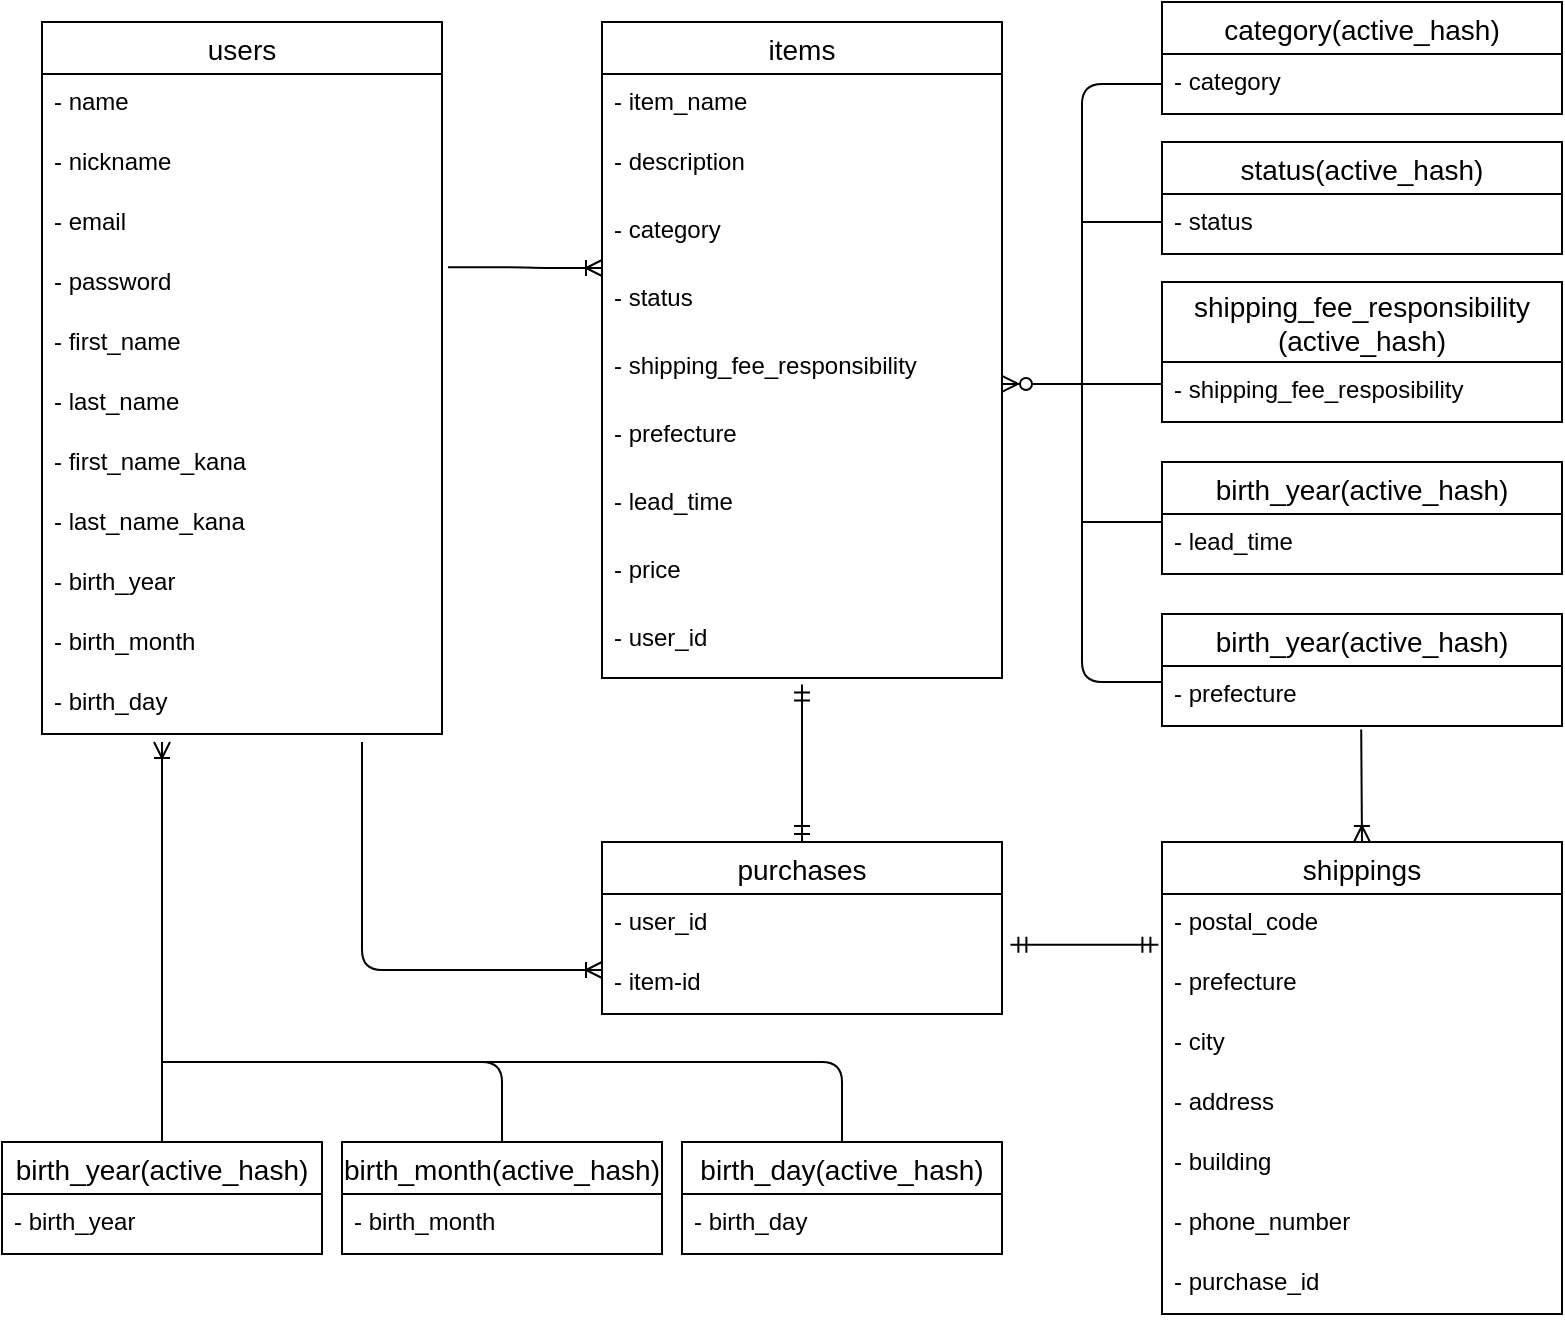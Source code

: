 <mxfile>
    <diagram id="Im9b4LFuKL-Pz-r_8Y-G" name="ページ1">
        <mxGraphModel dx="804" dy="606" grid="1" gridSize="10" guides="1" tooltips="1" connect="1" arrows="1" fold="1" page="1" pageScale="1" pageWidth="827" pageHeight="1169" math="0" shadow="0">
            <root>
                <mxCell id="0"/>
                <mxCell id="1" parent="0"/>
                <mxCell id="MuCKCHFQJOsCQNgdCony-1" value="users" style="swimlane;fontStyle=0;childLayout=stackLayout;horizontal=1;startSize=26;horizontalStack=0;resizeParent=1;resizeParentMax=0;resizeLast=0;collapsible=1;marginBottom=0;align=center;fontSize=14;" vertex="1" parent="1">
                    <mxGeometry x="40" y="80" width="200" height="356" as="geometry"/>
                </mxCell>
                <mxCell id="MuCKCHFQJOsCQNgdCony-2" value="- name" style="text;strokeColor=none;fillColor=none;spacingLeft=4;spacingRight=4;overflow=hidden;rotatable=0;points=[[0,0.5],[1,0.5]];portConstraint=eastwest;fontSize=12;" vertex="1" parent="MuCKCHFQJOsCQNgdCony-1">
                    <mxGeometry y="26" width="200" height="30" as="geometry"/>
                </mxCell>
                <mxCell id="MuCKCHFQJOsCQNgdCony-49" value="- nickname" style="text;strokeColor=none;fillColor=none;spacingLeft=4;spacingRight=4;overflow=hidden;rotatable=0;points=[[0,0.5],[1,0.5]];portConstraint=eastwest;fontSize=12;" vertex="1" parent="MuCKCHFQJOsCQNgdCony-1">
                    <mxGeometry y="56" width="200" height="30" as="geometry"/>
                </mxCell>
                <mxCell id="MuCKCHFQJOsCQNgdCony-50" value="- email" style="text;strokeColor=none;fillColor=none;spacingLeft=4;spacingRight=4;overflow=hidden;rotatable=0;points=[[0,0.5],[1,0.5]];portConstraint=eastwest;fontSize=12;" vertex="1" parent="MuCKCHFQJOsCQNgdCony-1">
                    <mxGeometry y="86" width="200" height="30" as="geometry"/>
                </mxCell>
                <mxCell id="MuCKCHFQJOsCQNgdCony-51" value="- password" style="text;strokeColor=none;fillColor=none;spacingLeft=4;spacingRight=4;overflow=hidden;rotatable=0;points=[[0,0.5],[1,0.5]];portConstraint=eastwest;fontSize=12;" vertex="1" parent="MuCKCHFQJOsCQNgdCony-1">
                    <mxGeometry y="116" width="200" height="30" as="geometry"/>
                </mxCell>
                <mxCell id="MuCKCHFQJOsCQNgdCony-55" value="- first_name" style="text;strokeColor=none;fillColor=none;spacingLeft=4;spacingRight=4;overflow=hidden;rotatable=0;points=[[0,0.5],[1,0.5]];portConstraint=eastwest;fontSize=12;" vertex="1" parent="MuCKCHFQJOsCQNgdCony-1">
                    <mxGeometry y="146" width="200" height="30" as="geometry"/>
                </mxCell>
                <mxCell id="MuCKCHFQJOsCQNgdCony-56" value="- last_name" style="text;strokeColor=none;fillColor=none;spacingLeft=4;spacingRight=4;overflow=hidden;rotatable=0;points=[[0,0.5],[1,0.5]];portConstraint=eastwest;fontSize=12;" vertex="1" parent="MuCKCHFQJOsCQNgdCony-1">
                    <mxGeometry y="176" width="200" height="30" as="geometry"/>
                </mxCell>
                <mxCell id="MuCKCHFQJOsCQNgdCony-57" value="- first_name_kana" style="text;strokeColor=none;fillColor=none;spacingLeft=4;spacingRight=4;overflow=hidden;rotatable=0;points=[[0,0.5],[1,0.5]];portConstraint=eastwest;fontSize=12;" vertex="1" parent="MuCKCHFQJOsCQNgdCony-1">
                    <mxGeometry y="206" width="200" height="30" as="geometry"/>
                </mxCell>
                <mxCell id="MuCKCHFQJOsCQNgdCony-58" value="- last_name_kana" style="text;strokeColor=none;fillColor=none;spacingLeft=4;spacingRight=4;overflow=hidden;rotatable=0;points=[[0,0.5],[1,0.5]];portConstraint=eastwest;fontSize=12;" vertex="1" parent="MuCKCHFQJOsCQNgdCony-1">
                    <mxGeometry y="236" width="200" height="30" as="geometry"/>
                </mxCell>
                <mxCell id="MuCKCHFQJOsCQNgdCony-59" value="- birth_year&#10;" style="text;strokeColor=none;fillColor=none;spacingLeft=4;spacingRight=4;overflow=hidden;rotatable=0;points=[[0,0.5],[1,0.5]];portConstraint=eastwest;fontSize=12;" vertex="1" parent="MuCKCHFQJOsCQNgdCony-1">
                    <mxGeometry y="266" width="200" height="30" as="geometry"/>
                </mxCell>
                <mxCell id="MuCKCHFQJOsCQNgdCony-96" value="- birth_month&#10;&#10;" style="text;strokeColor=none;fillColor=none;spacingLeft=4;spacingRight=4;overflow=hidden;rotatable=0;points=[[0,0.5],[1,0.5]];portConstraint=eastwest;fontSize=12;" vertex="1" parent="MuCKCHFQJOsCQNgdCony-1">
                    <mxGeometry y="296" width="200" height="30" as="geometry"/>
                </mxCell>
                <mxCell id="MuCKCHFQJOsCQNgdCony-97" value="- birth_day&#10;" style="text;strokeColor=none;fillColor=none;spacingLeft=4;spacingRight=4;overflow=hidden;rotatable=0;points=[[0,0.5],[1,0.5]];portConstraint=eastwest;fontSize=12;" vertex="1" parent="MuCKCHFQJOsCQNgdCony-1">
                    <mxGeometry y="326" width="200" height="30" as="geometry"/>
                </mxCell>
                <mxCell id="MuCKCHFQJOsCQNgdCony-5" value="items" style="swimlane;fontStyle=0;childLayout=stackLayout;horizontal=1;startSize=26;horizontalStack=0;resizeParent=1;resizeParentMax=0;resizeLast=0;collapsible=1;marginBottom=0;align=center;fontSize=14;" vertex="1" parent="1">
                    <mxGeometry x="320" y="80" width="200" height="328" as="geometry">
                        <mxRectangle x="480" y="120" width="70" height="30" as="alternateBounds"/>
                    </mxGeometry>
                </mxCell>
                <mxCell id="MuCKCHFQJOsCQNgdCony-6" value="- item_name" style="text;strokeColor=none;fillColor=none;spacingLeft=4;spacingRight=4;overflow=hidden;rotatable=0;points=[[0,0.5],[1,0.5]];portConstraint=eastwest;fontSize=12;" vertex="1" parent="MuCKCHFQJOsCQNgdCony-5">
                    <mxGeometry y="26" width="200" height="30" as="geometry"/>
                </mxCell>
                <mxCell id="MuCKCHFQJOsCQNgdCony-7" value="- description" style="text;strokeColor=none;fillColor=none;spacingLeft=4;spacingRight=4;overflow=hidden;rotatable=0;points=[[0,0.5],[1,0.5]];portConstraint=eastwest;fontSize=12;" vertex="1" parent="MuCKCHFQJOsCQNgdCony-5">
                    <mxGeometry y="56" width="200" height="34" as="geometry"/>
                </mxCell>
                <mxCell id="MuCKCHFQJOsCQNgdCony-32" value="- category" style="text;strokeColor=none;fillColor=none;spacingLeft=4;spacingRight=4;overflow=hidden;rotatable=0;points=[[0,0.5],[1,0.5]];portConstraint=eastwest;fontSize=12;" vertex="1" parent="MuCKCHFQJOsCQNgdCony-5">
                    <mxGeometry y="90" width="200" height="34" as="geometry"/>
                </mxCell>
                <mxCell id="MuCKCHFQJOsCQNgdCony-33" value="- status" style="text;strokeColor=none;fillColor=none;spacingLeft=4;spacingRight=4;overflow=hidden;rotatable=0;points=[[0,0.5],[1,0.5]];portConstraint=eastwest;fontSize=12;" vertex="1" parent="MuCKCHFQJOsCQNgdCony-5">
                    <mxGeometry y="124" width="200" height="34" as="geometry"/>
                </mxCell>
                <mxCell id="MuCKCHFQJOsCQNgdCony-35" value="- shipping_fee_responsibility" style="text;strokeColor=none;fillColor=none;spacingLeft=4;spacingRight=4;overflow=hidden;rotatable=0;points=[[0,0.5],[1,0.5]];portConstraint=eastwest;fontSize=12;" vertex="1" parent="MuCKCHFQJOsCQNgdCony-5">
                    <mxGeometry y="158" width="200" height="34" as="geometry"/>
                </mxCell>
                <mxCell id="MuCKCHFQJOsCQNgdCony-52" value="- prefecture" style="text;strokeColor=none;fillColor=none;spacingLeft=4;spacingRight=4;overflow=hidden;rotatable=0;points=[[0,0.5],[1,0.5]];portConstraint=eastwest;fontSize=12;" vertex="1" parent="MuCKCHFQJOsCQNgdCony-5">
                    <mxGeometry y="192" width="200" height="34" as="geometry"/>
                </mxCell>
                <mxCell id="MuCKCHFQJOsCQNgdCony-37" value="- lead_time&#10;" style="text;strokeColor=none;fillColor=none;spacingLeft=4;spacingRight=4;overflow=hidden;rotatable=0;points=[[0,0.5],[1,0.5]];portConstraint=eastwest;fontSize=12;" vertex="1" parent="MuCKCHFQJOsCQNgdCony-5">
                    <mxGeometry y="226" width="200" height="34" as="geometry"/>
                </mxCell>
                <mxCell id="MuCKCHFQJOsCQNgdCony-38" value="- price" style="text;strokeColor=none;fillColor=none;spacingLeft=4;spacingRight=4;overflow=hidden;rotatable=0;points=[[0,0.5],[1,0.5]];portConstraint=eastwest;fontSize=12;" vertex="1" parent="MuCKCHFQJOsCQNgdCony-5">
                    <mxGeometry y="260" width="200" height="34" as="geometry"/>
                </mxCell>
                <mxCell id="MuCKCHFQJOsCQNgdCony-39" value="- user_id" style="text;strokeColor=none;fillColor=none;spacingLeft=4;spacingRight=4;overflow=hidden;rotatable=0;points=[[0,0.5],[1,0.5]];portConstraint=eastwest;fontSize=12;" vertex="1" parent="MuCKCHFQJOsCQNgdCony-5">
                    <mxGeometry y="294" width="200" height="34" as="geometry"/>
                </mxCell>
                <mxCell id="MuCKCHFQJOsCQNgdCony-10" value="purchases" style="swimlane;fontStyle=0;childLayout=stackLayout;horizontal=1;startSize=26;horizontalStack=0;resizeParent=1;resizeParentMax=0;resizeLast=0;collapsible=1;marginBottom=0;align=center;fontSize=14;" vertex="1" parent="1">
                    <mxGeometry x="320" y="490" width="200" height="86" as="geometry"/>
                </mxCell>
                <mxCell id="MuCKCHFQJOsCQNgdCony-11" value="- user_id" style="text;strokeColor=none;fillColor=none;spacingLeft=4;spacingRight=4;overflow=hidden;rotatable=0;points=[[0,0.5],[1,0.5]];portConstraint=eastwest;fontSize=12;" vertex="1" parent="MuCKCHFQJOsCQNgdCony-10">
                    <mxGeometry y="26" width="200" height="30" as="geometry"/>
                </mxCell>
                <mxCell id="MuCKCHFQJOsCQNgdCony-13" value="- item-id" style="text;strokeColor=none;fillColor=none;spacingLeft=4;spacingRight=4;overflow=hidden;rotatable=0;points=[[0,0.5],[1,0.5]];portConstraint=eastwest;fontSize=12;" vertex="1" parent="MuCKCHFQJOsCQNgdCony-10">
                    <mxGeometry y="56" width="200" height="30" as="geometry"/>
                </mxCell>
                <mxCell id="MuCKCHFQJOsCQNgdCony-14" value="shippings" style="swimlane;fontStyle=0;childLayout=stackLayout;horizontal=1;startSize=26;horizontalStack=0;resizeParent=1;resizeParentMax=0;resizeLast=0;collapsible=1;marginBottom=0;align=center;fontSize=14;" vertex="1" parent="1">
                    <mxGeometry x="600" y="490" width="200" height="236" as="geometry"/>
                </mxCell>
                <mxCell id="MuCKCHFQJOsCQNgdCony-16" value="- postal_code" style="text;strokeColor=none;fillColor=none;spacingLeft=4;spacingRight=4;overflow=hidden;rotatable=0;points=[[0,0.5],[1,0.5]];portConstraint=eastwest;fontSize=12;" vertex="1" parent="MuCKCHFQJOsCQNgdCony-14">
                    <mxGeometry y="26" width="200" height="30" as="geometry"/>
                </mxCell>
                <mxCell id="MuCKCHFQJOsCQNgdCony-17" value="- prefecture" style="text;strokeColor=none;fillColor=none;spacingLeft=4;spacingRight=4;overflow=hidden;rotatable=0;points=[[0,0.5],[1,0.5]];portConstraint=eastwest;fontSize=12;" vertex="1" parent="MuCKCHFQJOsCQNgdCony-14">
                    <mxGeometry y="56" width="200" height="30" as="geometry"/>
                </mxCell>
                <mxCell id="MuCKCHFQJOsCQNgdCony-40" value="- city" style="text;strokeColor=none;fillColor=none;spacingLeft=4;spacingRight=4;overflow=hidden;rotatable=0;points=[[0,0.5],[1,0.5]];portConstraint=eastwest;fontSize=12;" vertex="1" parent="MuCKCHFQJOsCQNgdCony-14">
                    <mxGeometry y="86" width="200" height="30" as="geometry"/>
                </mxCell>
                <mxCell id="MuCKCHFQJOsCQNgdCony-42" value="- address" style="text;strokeColor=none;fillColor=none;spacingLeft=4;spacingRight=4;overflow=hidden;rotatable=0;points=[[0,0.5],[1,0.5]];portConstraint=eastwest;fontSize=12;" vertex="1" parent="MuCKCHFQJOsCQNgdCony-14">
                    <mxGeometry y="116" width="200" height="30" as="geometry"/>
                </mxCell>
                <mxCell id="MuCKCHFQJOsCQNgdCony-43" value="- building" style="text;strokeColor=none;fillColor=none;spacingLeft=4;spacingRight=4;overflow=hidden;rotatable=0;points=[[0,0.5],[1,0.5]];portConstraint=eastwest;fontSize=12;" vertex="1" parent="MuCKCHFQJOsCQNgdCony-14">
                    <mxGeometry y="146" width="200" height="30" as="geometry"/>
                </mxCell>
                <mxCell id="MuCKCHFQJOsCQNgdCony-46" value="- phone_number" style="text;strokeColor=none;fillColor=none;spacingLeft=4;spacingRight=4;overflow=hidden;rotatable=0;points=[[0,0.5],[1,0.5]];portConstraint=eastwest;fontSize=12;" vertex="1" parent="MuCKCHFQJOsCQNgdCony-14">
                    <mxGeometry y="176" width="200" height="30" as="geometry"/>
                </mxCell>
                <mxCell id="MuCKCHFQJOsCQNgdCony-47" value="- purchase_id" style="text;strokeColor=none;fillColor=none;spacingLeft=4;spacingRight=4;overflow=hidden;rotatable=0;points=[[0,0.5],[1,0.5]];portConstraint=eastwest;fontSize=12;" vertex="1" parent="MuCKCHFQJOsCQNgdCony-14">
                    <mxGeometry y="206" width="200" height="30" as="geometry"/>
                </mxCell>
                <mxCell id="MuCKCHFQJOsCQNgdCony-22" value="" style="edgeStyle=entityRelationEdgeStyle;fontSize=12;html=1;endArrow=ERoneToMany;exitX=1.015;exitY=0.22;exitDx=0;exitDy=0;exitPerimeter=0;" edge="1" parent="1" source="MuCKCHFQJOsCQNgdCony-51">
                    <mxGeometry width="100" height="100" relative="1" as="geometry">
                        <mxPoint x="320" y="180" as="sourcePoint"/>
                        <mxPoint x="320" y="203" as="targetPoint"/>
                    </mxGeometry>
                </mxCell>
                <mxCell id="MuCKCHFQJOsCQNgdCony-27" value="" style="fontSize=12;html=1;endArrow=ERoneToMany;" edge="1" parent="1">
                    <mxGeometry width="100" height="100" relative="1" as="geometry">
                        <mxPoint x="200" y="440" as="sourcePoint"/>
                        <mxPoint x="320" y="554" as="targetPoint"/>
                        <Array as="points">
                            <mxPoint x="200" y="554"/>
                        </Array>
                    </mxGeometry>
                </mxCell>
                <mxCell id="MuCKCHFQJOsCQNgdCony-53" value="" style="fontSize=12;html=1;endArrow=ERmandOne;startArrow=ERmandOne;exitX=-0.009;exitY=-0.153;exitDx=0;exitDy=0;entryX=1.021;entryY=-0.153;entryDx=0;entryDy=0;entryPerimeter=0;exitPerimeter=0;" edge="1" parent="1" source="MuCKCHFQJOsCQNgdCony-17" target="MuCKCHFQJOsCQNgdCony-13">
                    <mxGeometry width="100" height="100" relative="1" as="geometry">
                        <mxPoint x="330" y="510" as="sourcePoint"/>
                        <mxPoint x="430" y="410" as="targetPoint"/>
                    </mxGeometry>
                </mxCell>
                <mxCell id="MuCKCHFQJOsCQNgdCony-54" value="" style="fontSize=12;html=1;endArrow=ERmandOne;startArrow=ERmandOne;exitX=0.5;exitY=0;exitDx=0;exitDy=0;entryX=0.5;entryY=1.094;entryDx=0;entryDy=0;entryPerimeter=0;" edge="1" parent="1" source="MuCKCHFQJOsCQNgdCony-10" target="MuCKCHFQJOsCQNgdCony-39">
                    <mxGeometry width="100" height="100" relative="1" as="geometry">
                        <mxPoint x="340" y="450" as="sourcePoint"/>
                        <mxPoint x="480" y="380" as="targetPoint"/>
                        <Array as="points"/>
                    </mxGeometry>
                </mxCell>
                <mxCell id="MuCKCHFQJOsCQNgdCony-60" value="birth_year(active_hash)" style="swimlane;fontStyle=0;childLayout=stackLayout;horizontal=1;startSize=26;horizontalStack=0;resizeParent=1;resizeParentMax=0;resizeLast=0;collapsible=1;marginBottom=0;align=center;fontSize=14;" vertex="1" parent="1">
                    <mxGeometry x="20" y="640" width="160" height="56" as="geometry"/>
                </mxCell>
                <mxCell id="MuCKCHFQJOsCQNgdCony-61" value="- birth_year" style="text;strokeColor=none;fillColor=none;spacingLeft=4;spacingRight=4;overflow=hidden;rotatable=0;points=[[0,0.5],[1,0.5]];portConstraint=eastwest;fontSize=12;" vertex="1" parent="MuCKCHFQJOsCQNgdCony-60">
                    <mxGeometry y="26" width="160" height="30" as="geometry"/>
                </mxCell>
                <mxCell id="MuCKCHFQJOsCQNgdCony-64" value="birth_month(active_hash)" style="swimlane;fontStyle=0;childLayout=stackLayout;horizontal=1;startSize=26;horizontalStack=0;resizeParent=1;resizeParentMax=0;resizeLast=0;collapsible=1;marginBottom=0;align=center;fontSize=14;" vertex="1" parent="1">
                    <mxGeometry x="190" y="640" width="160" height="56" as="geometry"/>
                </mxCell>
                <mxCell id="MuCKCHFQJOsCQNgdCony-65" value="- birth_month" style="text;strokeColor=none;fillColor=none;spacingLeft=4;spacingRight=4;overflow=hidden;rotatable=0;points=[[0,0.5],[1,0.5]];portConstraint=eastwest;fontSize=12;" vertex="1" parent="MuCKCHFQJOsCQNgdCony-64">
                    <mxGeometry y="26" width="160" height="30" as="geometry"/>
                </mxCell>
                <mxCell id="MuCKCHFQJOsCQNgdCony-66" value="birth_day(active_hash)" style="swimlane;fontStyle=0;childLayout=stackLayout;horizontal=1;startSize=26;horizontalStack=0;resizeParent=1;resizeParentMax=0;resizeLast=0;collapsible=1;marginBottom=0;align=center;fontSize=14;" vertex="1" parent="1">
                    <mxGeometry x="360" y="640" width="160" height="56" as="geometry"/>
                </mxCell>
                <mxCell id="MuCKCHFQJOsCQNgdCony-67" value="- birth_day" style="text;strokeColor=none;fillColor=none;spacingLeft=4;spacingRight=4;overflow=hidden;rotatable=0;points=[[0,0.5],[1,0.5]];portConstraint=eastwest;fontSize=12;" vertex="1" parent="MuCKCHFQJOsCQNgdCony-66">
                    <mxGeometry y="26" width="160" height="30" as="geometry"/>
                </mxCell>
                <mxCell id="MuCKCHFQJOsCQNgdCony-68" value="" style="fontSize=12;html=1;endArrow=ERoneToMany;exitX=0.5;exitY=0;exitDx=0;exitDy=0;" edge="1" parent="1" source="MuCKCHFQJOsCQNgdCony-60">
                    <mxGeometry width="100" height="100" relative="1" as="geometry">
                        <mxPoint x="80" y="640" as="sourcePoint"/>
                        <mxPoint x="100" y="440" as="targetPoint"/>
                    </mxGeometry>
                </mxCell>
                <mxCell id="MuCKCHFQJOsCQNgdCony-72" value="" style="endArrow=none;html=1;rounded=1;strokeColor=default;entryX=0.5;entryY=0;entryDx=0;entryDy=0;" edge="1" parent="1" target="MuCKCHFQJOsCQNgdCony-64">
                    <mxGeometry relative="1" as="geometry">
                        <mxPoint x="100" y="600" as="sourcePoint"/>
                        <mxPoint x="260" y="600" as="targetPoint"/>
                        <Array as="points">
                            <mxPoint x="270" y="600"/>
                        </Array>
                    </mxGeometry>
                </mxCell>
                <mxCell id="MuCKCHFQJOsCQNgdCony-73" value="" style="endArrow=none;html=1;rounded=1;strokeColor=default;entryX=0.5;entryY=0;entryDx=0;entryDy=0;" edge="1" parent="1" target="MuCKCHFQJOsCQNgdCony-66">
                    <mxGeometry relative="1" as="geometry">
                        <mxPoint x="250" y="600" as="sourcePoint"/>
                        <mxPoint x="430" y="600" as="targetPoint"/>
                        <Array as="points">
                            <mxPoint x="440" y="600"/>
                        </Array>
                    </mxGeometry>
                </mxCell>
                <mxCell id="MuCKCHFQJOsCQNgdCony-76" value="category(active_hash)" style="swimlane;fontStyle=0;childLayout=stackLayout;horizontal=1;startSize=26;horizontalStack=0;resizeParent=1;resizeParentMax=0;resizeLast=0;collapsible=1;marginBottom=0;align=center;fontSize=14;" vertex="1" parent="1">
                    <mxGeometry x="600" y="70" width="200" height="56" as="geometry"/>
                </mxCell>
                <mxCell id="MuCKCHFQJOsCQNgdCony-77" value="- category" style="text;strokeColor=none;fillColor=none;spacingLeft=4;spacingRight=4;overflow=hidden;rotatable=0;points=[[0,0.5],[1,0.5]];portConstraint=eastwest;fontSize=12;" vertex="1" parent="MuCKCHFQJOsCQNgdCony-76">
                    <mxGeometry y="26" width="200" height="30" as="geometry"/>
                </mxCell>
                <mxCell id="MuCKCHFQJOsCQNgdCony-81" value="status(active_hash)" style="swimlane;fontStyle=0;childLayout=stackLayout;horizontal=1;startSize=26;horizontalStack=0;resizeParent=1;resizeParentMax=0;resizeLast=0;collapsible=1;marginBottom=0;align=center;fontSize=14;" vertex="1" parent="1">
                    <mxGeometry x="600" y="140" width="200" height="56" as="geometry"/>
                </mxCell>
                <mxCell id="MuCKCHFQJOsCQNgdCony-82" value="- status" style="text;strokeColor=none;fillColor=none;spacingLeft=4;spacingRight=4;overflow=hidden;rotatable=0;points=[[0,0.5],[1,0.5]];portConstraint=eastwest;fontSize=12;" vertex="1" parent="MuCKCHFQJOsCQNgdCony-81">
                    <mxGeometry y="26" width="200" height="30" as="geometry"/>
                </mxCell>
                <mxCell id="MuCKCHFQJOsCQNgdCony-83" value="shipping_fee_responsibility&#10;(active_hash)" style="swimlane;fontStyle=0;childLayout=stackLayout;horizontal=1;startSize=40;horizontalStack=0;resizeParent=1;resizeParentMax=0;resizeLast=0;collapsible=1;marginBottom=0;align=center;fontSize=14;" vertex="1" parent="1">
                    <mxGeometry x="600" y="210" width="200" height="70" as="geometry"/>
                </mxCell>
                <mxCell id="MuCKCHFQJOsCQNgdCony-84" value="- shipping_fee_resposibility" style="text;strokeColor=none;fillColor=none;spacingLeft=4;spacingRight=4;overflow=hidden;rotatable=0;points=[[0,0.5],[1,0.5]];portConstraint=eastwest;fontSize=12;" vertex="1" parent="MuCKCHFQJOsCQNgdCony-83">
                    <mxGeometry y="40" width="200" height="30" as="geometry"/>
                </mxCell>
                <mxCell id="MuCKCHFQJOsCQNgdCony-85" value="birth_year(active_hash)" style="swimlane;fontStyle=0;childLayout=stackLayout;horizontal=1;startSize=26;horizontalStack=0;resizeParent=1;resizeParentMax=0;resizeLast=0;collapsible=1;marginBottom=0;align=center;fontSize=14;" vertex="1" parent="1">
                    <mxGeometry x="600" y="300" width="200" height="56" as="geometry"/>
                </mxCell>
                <mxCell id="MuCKCHFQJOsCQNgdCony-86" value="- lead_time" style="text;strokeColor=none;fillColor=none;spacingLeft=4;spacingRight=4;overflow=hidden;rotatable=0;points=[[0,0.5],[1,0.5]];portConstraint=eastwest;fontSize=12;" vertex="1" parent="MuCKCHFQJOsCQNgdCony-85">
                    <mxGeometry y="26" width="200" height="30" as="geometry"/>
                </mxCell>
                <mxCell id="MuCKCHFQJOsCQNgdCony-87" value="birth_year(active_hash)" style="swimlane;fontStyle=0;childLayout=stackLayout;horizontal=1;startSize=26;horizontalStack=0;resizeParent=1;resizeParentMax=0;resizeLast=0;collapsible=1;marginBottom=0;align=center;fontSize=14;" vertex="1" parent="1">
                    <mxGeometry x="600" y="376" width="200" height="56" as="geometry"/>
                </mxCell>
                <mxCell id="MuCKCHFQJOsCQNgdCony-88" value="- prefecture" style="text;strokeColor=none;fillColor=none;spacingLeft=4;spacingRight=4;overflow=hidden;rotatable=0;points=[[0,0.5],[1,0.5]];portConstraint=eastwest;fontSize=12;" vertex="1" parent="MuCKCHFQJOsCQNgdCony-87">
                    <mxGeometry y="26" width="200" height="30" as="geometry"/>
                </mxCell>
                <mxCell id="MuCKCHFQJOsCQNgdCony-89" value="" style="fontSize=12;html=1;endArrow=ERoneToMany;rounded=1;strokeColor=default;exitX=0.498;exitY=1.06;exitDx=0;exitDy=0;exitPerimeter=0;entryX=0.5;entryY=0;entryDx=0;entryDy=0;" edge="1" parent="1" source="MuCKCHFQJOsCQNgdCony-88" target="MuCKCHFQJOsCQNgdCony-14">
                    <mxGeometry width="100" height="100" relative="1" as="geometry">
                        <mxPoint x="390" y="390" as="sourcePoint"/>
                        <mxPoint x="680" y="490" as="targetPoint"/>
                    </mxGeometry>
                </mxCell>
                <mxCell id="MuCKCHFQJOsCQNgdCony-90" value="" style="fontSize=12;html=1;endArrow=ERzeroToMany;endFill=1;rounded=1;strokeColor=default;entryX=1;entryY=0.676;entryDx=0;entryDy=0;entryPerimeter=0;" edge="1" parent="1" target="MuCKCHFQJOsCQNgdCony-35">
                    <mxGeometry width="100" height="100" relative="1" as="geometry">
                        <mxPoint x="600" y="261" as="sourcePoint"/>
                        <mxPoint x="530" y="270" as="targetPoint"/>
                        <Array as="points"/>
                    </mxGeometry>
                </mxCell>
                <mxCell id="MuCKCHFQJOsCQNgdCony-92" value="" style="endArrow=none;html=1;rounded=1;strokeColor=default;" edge="1" parent="1">
                    <mxGeometry relative="1" as="geometry">
                        <mxPoint x="560" y="260" as="sourcePoint"/>
                        <mxPoint x="600" y="410" as="targetPoint"/>
                        <Array as="points">
                            <mxPoint x="560" y="410"/>
                        </Array>
                    </mxGeometry>
                </mxCell>
                <mxCell id="MuCKCHFQJOsCQNgdCony-93" value="" style="endArrow=none;html=1;rounded=0;strokeColor=default;" edge="1" parent="1">
                    <mxGeometry relative="1" as="geometry">
                        <mxPoint x="560" y="330" as="sourcePoint"/>
                        <mxPoint x="600" y="330" as="targetPoint"/>
                    </mxGeometry>
                </mxCell>
                <mxCell id="MuCKCHFQJOsCQNgdCony-94" value="" style="endArrow=none;html=1;rounded=1;strokeColor=default;entryX=0;entryY=0.5;entryDx=0;entryDy=0;" edge="1" parent="1" target="MuCKCHFQJOsCQNgdCony-77">
                    <mxGeometry relative="1" as="geometry">
                        <mxPoint x="560" y="260" as="sourcePoint"/>
                        <mxPoint x="520" y="320" as="targetPoint"/>
                        <Array as="points">
                            <mxPoint x="560" y="111"/>
                        </Array>
                    </mxGeometry>
                </mxCell>
                <mxCell id="MuCKCHFQJOsCQNgdCony-95" value="" style="endArrow=none;html=1;rounded=0;strokeColor=default;" edge="1" parent="1">
                    <mxGeometry relative="1" as="geometry">
                        <mxPoint x="560" y="180" as="sourcePoint"/>
                        <mxPoint x="600" y="180" as="targetPoint"/>
                    </mxGeometry>
                </mxCell>
            </root>
        </mxGraphModel>
    </diagram>
    <diagram id="J_4WLbgv1WloeKTbe_ax" name="ページ2">
        <mxGraphModel dx="1025" dy="606" grid="1" gridSize="10" guides="1" tooltips="1" connect="1" arrows="1" fold="1" page="1" pageScale="1" pageWidth="827" pageHeight="1169" math="0" shadow="0">
            <root>
                <mxCell id="0"/>
                <mxCell id="1" parent="0"/>
            </root>
        </mxGraphModel>
    </diagram>
</mxfile>